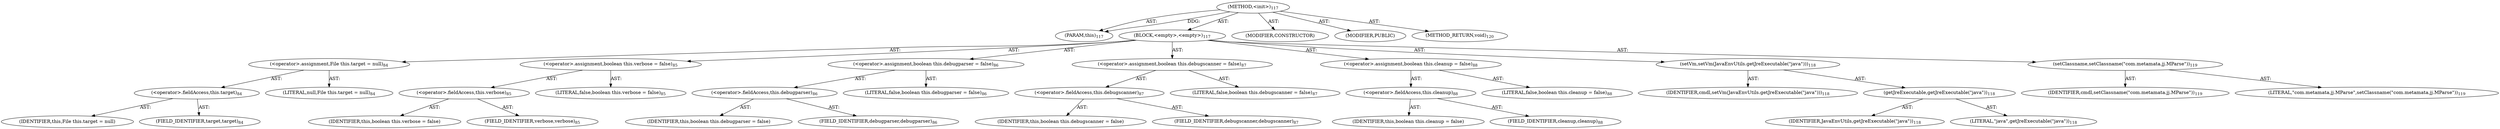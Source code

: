 digraph "&lt;init&gt;" {  
"111669149701" [label = <(METHOD,&lt;init&gt;)<SUB>117</SUB>> ]
"115964117008" [label = <(PARAM,this)<SUB>117</SUB>> ]
"25769803781" [label = <(BLOCK,&lt;empty&gt;,&lt;empty&gt;)<SUB>117</SUB>> ]
"30064771082" [label = <(&lt;operator&gt;.assignment,File this.target = null)<SUB>84</SUB>> ]
"30064771083" [label = <(&lt;operator&gt;.fieldAccess,this.target)<SUB>84</SUB>> ]
"68719476763" [label = <(IDENTIFIER,this,File this.target = null)> ]
"55834574853" [label = <(FIELD_IDENTIFIER,target,target)<SUB>84</SUB>> ]
"90194313216" [label = <(LITERAL,null,File this.target = null)<SUB>84</SUB>> ]
"30064771084" [label = <(&lt;operator&gt;.assignment,boolean this.verbose = false)<SUB>85</SUB>> ]
"30064771085" [label = <(&lt;operator&gt;.fieldAccess,this.verbose)<SUB>85</SUB>> ]
"68719476764" [label = <(IDENTIFIER,this,boolean this.verbose = false)> ]
"55834574854" [label = <(FIELD_IDENTIFIER,verbose,verbose)<SUB>85</SUB>> ]
"90194313217" [label = <(LITERAL,false,boolean this.verbose = false)<SUB>85</SUB>> ]
"30064771086" [label = <(&lt;operator&gt;.assignment,boolean this.debugparser = false)<SUB>86</SUB>> ]
"30064771087" [label = <(&lt;operator&gt;.fieldAccess,this.debugparser)<SUB>86</SUB>> ]
"68719476765" [label = <(IDENTIFIER,this,boolean this.debugparser = false)> ]
"55834574855" [label = <(FIELD_IDENTIFIER,debugparser,debugparser)<SUB>86</SUB>> ]
"90194313218" [label = <(LITERAL,false,boolean this.debugparser = false)<SUB>86</SUB>> ]
"30064771088" [label = <(&lt;operator&gt;.assignment,boolean this.debugscanner = false)<SUB>87</SUB>> ]
"30064771089" [label = <(&lt;operator&gt;.fieldAccess,this.debugscanner)<SUB>87</SUB>> ]
"68719476766" [label = <(IDENTIFIER,this,boolean this.debugscanner = false)> ]
"55834574856" [label = <(FIELD_IDENTIFIER,debugscanner,debugscanner)<SUB>87</SUB>> ]
"90194313219" [label = <(LITERAL,false,boolean this.debugscanner = false)<SUB>87</SUB>> ]
"30064771090" [label = <(&lt;operator&gt;.assignment,boolean this.cleanup = false)<SUB>88</SUB>> ]
"30064771091" [label = <(&lt;operator&gt;.fieldAccess,this.cleanup)<SUB>88</SUB>> ]
"68719476767" [label = <(IDENTIFIER,this,boolean this.cleanup = false)> ]
"55834574857" [label = <(FIELD_IDENTIFIER,cleanup,cleanup)<SUB>88</SUB>> ]
"90194313220" [label = <(LITERAL,false,boolean this.cleanup = false)<SUB>88</SUB>> ]
"30064771092" [label = <(setVm,setVm(JavaEnvUtils.getJreExecutable(&quot;java&quot;)))<SUB>118</SUB>> ]
"68719476768" [label = <(IDENTIFIER,cmdl,setVm(JavaEnvUtils.getJreExecutable(&quot;java&quot;)))<SUB>118</SUB>> ]
"30064771093" [label = <(getJreExecutable,getJreExecutable(&quot;java&quot;))<SUB>118</SUB>> ]
"68719476769" [label = <(IDENTIFIER,JavaEnvUtils,getJreExecutable(&quot;java&quot;))<SUB>118</SUB>> ]
"90194313221" [label = <(LITERAL,&quot;java&quot;,getJreExecutable(&quot;java&quot;))<SUB>118</SUB>> ]
"30064771094" [label = <(setClassname,setClassname(&quot;com.metamata.jj.MParse&quot;))<SUB>119</SUB>> ]
"68719476770" [label = <(IDENTIFIER,cmdl,setClassname(&quot;com.metamata.jj.MParse&quot;))<SUB>119</SUB>> ]
"90194313222" [label = <(LITERAL,&quot;com.metamata.jj.MParse&quot;,setClassname(&quot;com.metamata.jj.MParse&quot;))<SUB>119</SUB>> ]
"133143986191" [label = <(MODIFIER,CONSTRUCTOR)> ]
"133143986192" [label = <(MODIFIER,PUBLIC)> ]
"128849018885" [label = <(METHOD_RETURN,void)<SUB>120</SUB>> ]
  "111669149701" -> "115964117008"  [ label = "AST: "] 
  "111669149701" -> "25769803781"  [ label = "AST: "] 
  "111669149701" -> "133143986191"  [ label = "AST: "] 
  "111669149701" -> "133143986192"  [ label = "AST: "] 
  "111669149701" -> "128849018885"  [ label = "AST: "] 
  "25769803781" -> "30064771082"  [ label = "AST: "] 
  "25769803781" -> "30064771084"  [ label = "AST: "] 
  "25769803781" -> "30064771086"  [ label = "AST: "] 
  "25769803781" -> "30064771088"  [ label = "AST: "] 
  "25769803781" -> "30064771090"  [ label = "AST: "] 
  "25769803781" -> "30064771092"  [ label = "AST: "] 
  "25769803781" -> "30064771094"  [ label = "AST: "] 
  "30064771082" -> "30064771083"  [ label = "AST: "] 
  "30064771082" -> "90194313216"  [ label = "AST: "] 
  "30064771083" -> "68719476763"  [ label = "AST: "] 
  "30064771083" -> "55834574853"  [ label = "AST: "] 
  "30064771084" -> "30064771085"  [ label = "AST: "] 
  "30064771084" -> "90194313217"  [ label = "AST: "] 
  "30064771085" -> "68719476764"  [ label = "AST: "] 
  "30064771085" -> "55834574854"  [ label = "AST: "] 
  "30064771086" -> "30064771087"  [ label = "AST: "] 
  "30064771086" -> "90194313218"  [ label = "AST: "] 
  "30064771087" -> "68719476765"  [ label = "AST: "] 
  "30064771087" -> "55834574855"  [ label = "AST: "] 
  "30064771088" -> "30064771089"  [ label = "AST: "] 
  "30064771088" -> "90194313219"  [ label = "AST: "] 
  "30064771089" -> "68719476766"  [ label = "AST: "] 
  "30064771089" -> "55834574856"  [ label = "AST: "] 
  "30064771090" -> "30064771091"  [ label = "AST: "] 
  "30064771090" -> "90194313220"  [ label = "AST: "] 
  "30064771091" -> "68719476767"  [ label = "AST: "] 
  "30064771091" -> "55834574857"  [ label = "AST: "] 
  "30064771092" -> "68719476768"  [ label = "AST: "] 
  "30064771092" -> "30064771093"  [ label = "AST: "] 
  "30064771093" -> "68719476769"  [ label = "AST: "] 
  "30064771093" -> "90194313221"  [ label = "AST: "] 
  "30064771094" -> "68719476770"  [ label = "AST: "] 
  "30064771094" -> "90194313222"  [ label = "AST: "] 
  "111669149701" -> "115964117008"  [ label = "DDG: "] 
}

